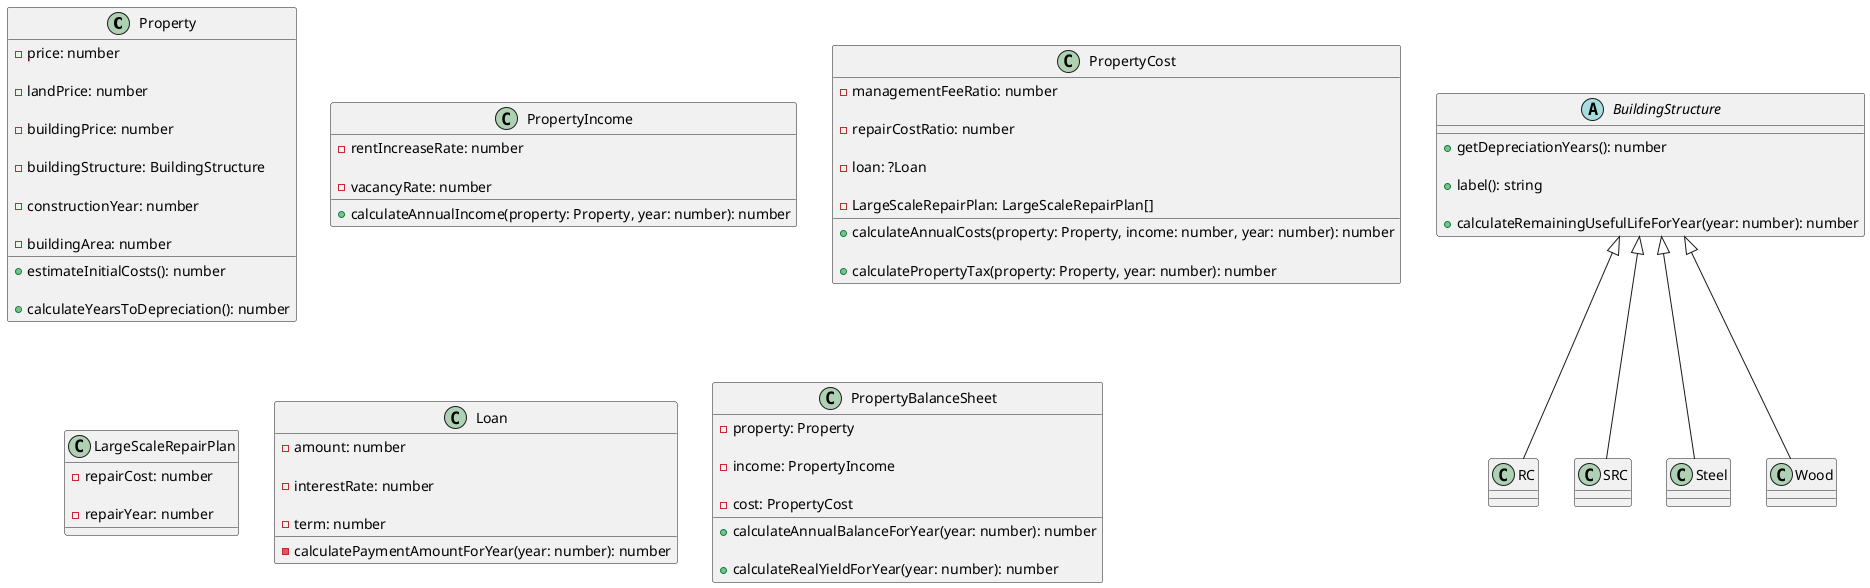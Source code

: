 私は不動産投資シミュレータを開発しています。以下に提供するのは、クラスごとのプロパティとメソッドを記述したUMLベースの設計書です。
この設計書に基づき、TypeScriptでモデルクラスを定義してください。
ファイルはsrc/domain/配下にディレクトリを新設して設置してください（この配下のディレクトリ設計はUMLを元にお願いします）
計算ロジックに関しても省略せず実装してください


--- 以下がUMLです ---

@startuml


!define Table(name,desc) class name as "desc" << (T,#FFAAAA) >>

' --- 物件そのものの情報を保持 ---
class Property {
  ' 購入時の物件価格（建物+土地）
  - price: number

  ' 土地価格
  - landPrice: number

  ' 建物価格
  - buildingPrice: number

  ' 建物構造（例: 木造、鉄骨造など）
  - buildingStructure: BuildingStructure

  ' 築年数（購入時点での）
  - constructionYear: number

  ' 延べ床面積（㎡）
  - buildingArea: number

  ' 登記費用や仲介手数料など、初期費用の推定
  + estimateInitialCosts(): number

  ' 減価償却の対象年数を計算する
  + calculateYearsToDepreciation(): number
}

' --- 建物構造 ---
abstract class BuildingStructure {
  ' 耐用年数を取得する
  + getDepreciationYears(): number

  ' 建物構造の日本語名を取得する
  + label(): string

  ' 残耐用年数を計算する
  + calculateRemainingUsefulLifeForYear(year: number): number
}
class RC extends BuildingStructure
class SRC extends BuildingStructure
class Steel extends BuildingStructure
class Wood extends BuildingStructure

' --- 年度ごとの収入を計算 ---
class PropertyIncome {
  ' 家賃の増減率（年ごと）
  - rentIncreaseRate: number

  ' 空室率
  - vacancyRate: number

  ' 指定年度の実質収入を計算する
  + calculateAnnualIncome(property: Property, year: number): number
}

' --- 年度ごとの支出を計算 ---
class PropertyCost {
  ' 管理費率（収入に対する割合）
  - managementFeeRatio: number

  ' 修繕費率（収入に対する割合）
  - repairCostRatio: number

  ' 融資金額
  - loan: ?Loan

  ' 大規模修繕の予定（複数回も考慮）
  - LargeScaleRepairPlan: LargeScaleRepairPlan[]

  ' 管理費や修繕費など、年間の運営コストを計算する（概算の固定資産税も含む）
  + calculateAnnualCosts(property: Property, income: number, year: number): number

  ' 固定資産税を概算で計算する
  + calculatePropertyTax(property: Property, year: number): number
}

' --- 大規模修繕計画 ---
class LargeScaleRepairPlan {
  ' 大規模修繕をする費用
  - repairCost: number

  ' 大規模修繕をする年度
  - repairYear: number
}

' --- 融資関連 ---
class Loan {
  ' 借入金額
  - amount: number
  
  ' 金利
  - interestRate: number
  
  ' 借入年数
  - term: number

  ' その年度の支払い金額を計算する（元利均等返済）
  - calculatePaymentAmountForYear(year: number): number
}

' --- 年度ごとの収支を計算 ---
class PropertyBalanceSheet {

  ' 物件情報
  - property: Property

  ' 収入に関わる情報
  - income: PropertyIncome

  ' 支出に関わる情報
  - cost: PropertyCost

  ' その年度の収支
  + calculateAnnualBalanceForYear(year: number): number

  ' その年度の利回り
  + calculateRealYieldForYear(year: number): number
}


@enduml